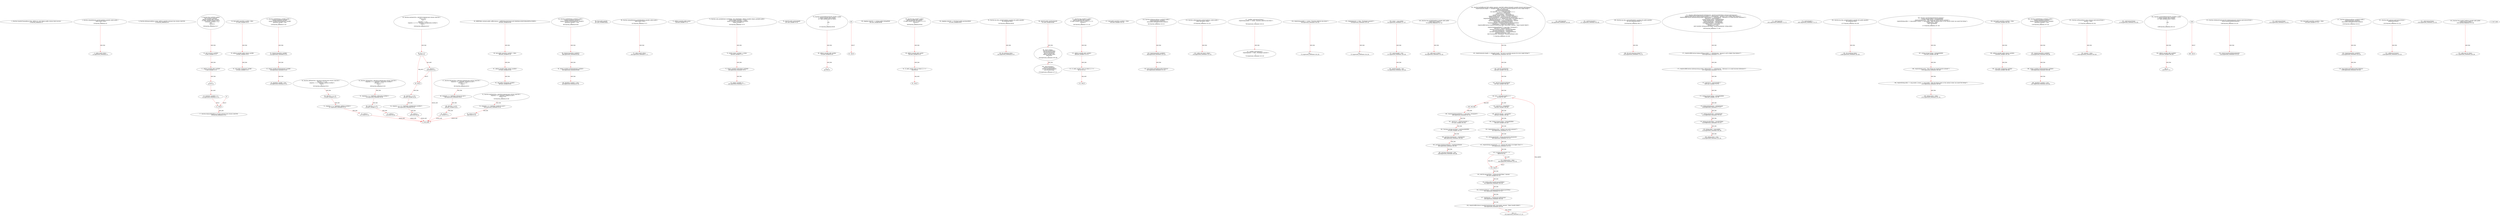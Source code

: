 digraph  {
13 [label="2_ function transferFrom(address from, address to, uint tokens) public returns (bool success);\n13-function_definition-3-3", method="transferFrom(address from,address to,uint tokens)", type_label=function_definition];
33 [label="3_ function unhandledsend_unchk14(address payable callee) public {\n    callee.send(5 ether);\n  }\n33-function_definition-4-6", method="unhandledsend_unchk14(address payable callee)", type_label=function_definition];
41 [label="4_ callee.send(5 ether);\n41-expression_statement-5-5", method="unhandledsend_unchk14(address payable callee)", type_label=expression_statement];
52 [label="8_ function allowance(address owner, address spender) external view returns (uint256);\n52-function_definition-9-9", method="allowance(address owner,address spender)", type_label=function_definition];
68 [label="9_ function bug_unchk30() public{\nuint receivers_unchk30;\naddress payable addr_unchk30;\nif (!addr_unchk30.send(42 ether))\n	{receivers_unchk30 +=1;}\nelse\n	{revert();}\n}\n68-function_definition-10-17", method="bug_unchk30()", type_label=function_definition];
72 [label="10_ uint receivers_unchk30;\n72-new_variable-11-11", method="bug_unchk30()", type_label=new_variable];
77 [label="11_ address payable addr_unchk30;\n77-new_variable-12-12", method="bug_unchk30()", type_label=new_variable];
82 [label="12_ if\n82-if-13-16", method="bug_unchk30()", type_label=if];
1456 [label="12_ end_if", method="bug_unchk30()", type_label=end_if];
92 [label="13_ receivers_unchk30 +=1;\n92-expression_statement-14-14", method="bug_unchk30()", type_label=expression_statement];
99 [label="17_ function balanceOf(address account) external view returns (uint256);\n99-function_definition-18-18", method="balanceOf(address account)", type_label=function_definition];
111 [label="18_ bool public payedOut_unchk8 = false;\n111-new_variable-19-19", method="", type_label=new_variable];
118 [label="19_ address payable public winner_unchk8;\n118-new_variable-20-20", method="", type_label=new_variable];
123 [label="20_ uint public winAmount_unchk8;\n123-new_variable-21-21", method="", type_label=new_variable];
128 [label="21_ function sendToWinner_unchk8() public {\n        require(!payedOut_unchk8);\n        winner_unchk8.send(winAmount_unchk8);\n        payedOut_unchk8 = true;\n    }\n128-function_definition-22-26", method="sendToWinner_unchk8()", type_label=function_definition];
132 [label="22_ require(!payedOut_unchk8);\n132-expression_statement-23-23", method="sendToWinner_unchk8()", type_label=expression_statement];
138 [label="23_ winner_unchk8.send(winAmount_unchk8);\n138-expression_statement-24-24", method="sendToWinner_unchk8()", type_label=expression_statement];
145 [label="24_ payedOut_unchk8 = true;\n145-expression_statement-25-25", method="sendToWinner_unchk8()", type_label=expression_statement];
162 [label="29_ function add(uint256 a, uint256 b) internal pure returns (uint256) {\n        uint256 c = a + b;\n        require(c >= a, \"SafeMath: addition overflow\");\n        return c;\n    }\n162-function_definition-30-34", method="add(uint256 a,uint256 b)", type_label=function_definition];
179 [label="30_ uint256 c = a + b;\n179-new_variable-31-31", method="add(uint256 a,uint256 b)", type_label=new_variable];
187 [label="31_ require(c >= a, \"SafeMath: addition overflow\");\n187-expression_statement-32-32", method="add(uint256 a,uint256 b)", type_label=expression_statement];
197 [label="32_ return c;\n197-return-33-33", method="add(uint256 a,uint256 b)", type_label=return];
199 [label="34_ function sub(uint256 a, uint256 b) internal pure returns (uint256) {\n        require(b <= a, \"SafeMath: subtraction overflow\");\n        uint256 c = a - b;\n        return c;\n    }\n199-function_definition-35-39", method="sub(uint256 a,uint256 b)", type_label=function_definition];
216 [label="35_ require(b <= a, \"SafeMath: subtraction overflow\");\n216-expression_statement-36-36", method="sub(uint256 a,uint256 b)", type_label=expression_statement];
226 [label="36_ uint256 c = a - b;\n226-new_variable-37-37", method="sub(uint256 a,uint256 b)", type_label=new_variable];
234 [label="37_ return c;\n234-return-38-38", method="sub(uint256 a,uint256 b)", type_label=return];
236 [label="39_ function mul(uint256 a, uint256 b) internal pure returns (uint256) {\n        if (a == 0) {\n            return 0;\n        }\n        uint256 c = a * b;\n        require(c / a == b, \"SafeMath: multiplication overflow\");\n        return c;\n    }\n236-function_definition-40-47", method="mul(uint256 a,uint256 b)", type_label=function_definition];
253 [label="40_ if_a == 0\n253-if-41-43", method="mul(uint256 a,uint256 b)", type_label=if];
1627 [label="40_ end_if", method="mul(uint256 a,uint256 b)", type_label=end_if];
258 [label="41_ return 0;\n258-return-42-42", method="mul(uint256 a,uint256 b)", type_label=return];
260 [label="43_ uint256 c = a * b;\n260-new_variable-44-44", method="mul(uint256 a,uint256 b)", type_label=new_variable];
268 [label="44_ require(c / a == b, \"SafeMath: multiplication overflow\");\n268-expression_statement-45-45", method="mul(uint256 a,uint256 b)", type_label=expression_statement];
280 [label="45_ return c;\n280-return-46-46", method="mul(uint256 a,uint256 b)", type_label=return];
282 [label="47_ function div(uint256 a, uint256 b) internal pure returns (uint256) {\n        require(b > 0, \"SafeMath: division by zero\");\n        uint256 c = a / b;\n        return c;\n    }\n282-function_definition-48-52", method="div(uint256 a,uint256 b)", type_label=function_definition];
299 [label="48_ require(b > 0, \"SafeMath: division by zero\");\n299-expression_statement-49-49", method="div(uint256 a,uint256 b)", type_label=expression_statement];
309 [label="49_ uint256 c = a / b;\n309-new_variable-50-50", method="div(uint256 a,uint256 b)", type_label=new_variable];
317 [label="50_ return c;\n317-return-51-51", method="div(uint256 a,uint256 b)", type_label=return];
319 [label="52_ function mod(uint256 a, uint256 b) internal pure returns (uint256) {\n        require(b != 0, \"SafeMath: modulo by zero\");\n        return a % b;\n    }\n319-function_definition-53-56", method="mod(uint256 a,uint256 b)", type_label=function_definition];
336 [label="53_ require(b != 0, \"SafeMath: modulo by zero\");\n336-expression_statement-54-54", method="mod(uint256 a,uint256 b)", type_label=expression_statement];
346 [label="54_ return a % b;\n346-return-55-55", method="mod(uint256 a,uint256 b)", type_label=return];
358 [label="59_ RaffleToken constant public raffleContract = RaffleToken(0x0C8cDC16973E88FAb31DD0FCB844DdF0e1056dE2);\n358-new_variable-60-60", method="", type_label=new_variable];
368 [label="60_ bool public payedOut_unchk32 = false;\n368-new_variable-61-61", method="", type_label=new_variable];
375 [label="61_ address payable public winner_unchk32;\n375-new_variable-62-62", method="", type_label=new_variable];
380 [label="62_ uint public winAmount_unchk32;\n380-new_variable-63-63", method="", type_label=new_variable];
385 [label="63_ function sendToWinner_unchk32() public {\n        require(!payedOut_unchk32);\n        winner_unchk32.send(winAmount_unchk32);\n        payedOut_unchk32 = true;\n    }\n385-function_definition-64-68", method="sendToWinner_unchk32()", type_label=function_definition];
389 [label="64_ require(!payedOut_unchk32);\n389-expression_statement-65-65", method="sendToWinner_unchk32()", type_label=expression_statement];
395 [label="65_ winner_unchk32.send(winAmount_unchk32);\n395-expression_statement-66-66", method="sendToWinner_unchk32()", type_label=expression_statement];
402 [label="66_ payedOut_unchk32 = true;\n402-expression_statement-67-67", method="sendToWinner_unchk32()", type_label=expression_statement];
407 [label="68_ bool public paused;\n407-new_variable-69-69", method="", type_label=new_variable];
412 [label="69_ function unhandledsend_unchk38(address payable callee) public {\n    callee.send(5 ether);\n  }\n412-function_definition-70-72", method="unhandledsend_unchk38(address payable callee)", type_label=function_definition];
420 [label="70_ callee.send(5 ether);\n420-expression_statement-71-71", method="unhandledsend_unchk38(address payable callee)", type_label=expression_statement];
428 [label="72_ address payable public owner;\n428-new_variable-73-73", method="", type_label=new_variable];
433 [label="73_ function cash_unchk46(uint roundIndex, uint subpotIndex, address payable winner_unchk46) public{\n        uint64 subpot_unchk46 = 3 ether;\n        winner_unchk46.send(subpot_unchk46);   \n        subpot_unchk46= 0;\n}\n433-function_definition-74-78", method="cash_unchk46(uint roundIndex,uint subpotIndex,address payable winner_unchk46)", type_label=function_definition];
449 [label="74_ uint64 subpot_unchk46 = 3 ether;\n449-new_variable-75-75", method="cash_unchk46(uint roundIndex,uint subpotIndex,address payable winner_unchk46)", type_label=new_variable];
456 [label="75_ winner_unchk46.send(subpot_unchk46);\n456-expression_statement-76-76", method="cash_unchk46(uint roundIndex,uint subpotIndex,address payable winner_unchk46)", type_label=expression_statement];
463 [label="76_ subpot_unchk46= 0;\n463-expression_statement-77-77", method="cash_unchk46(uint roundIndex,uint subpotIndex,address payable winner_unchk46)", type_label=expression_statement];
467 [label="78_ uint256 public nextListingId;\n467-new_variable-79-79", method="", type_label=new_variable];
472 [label="79_ function UncheckedExternalCall_unchk4 () public\n{  address payable addr_unchk4;\n   if (! addr_unchk4.send (42 ether))  \n      { \n      }\n	else\n      { \n      }\n}\n472-function_definition-80-88", method="UncheckedExternalCall_unchk4()", type_label=function_definition];
476 [label="80_ address payable addr_unchk4;\n476-new_variable-81-81", method="UncheckedExternalCall_unchk4()", type_label=new_variable];
481 [label="81_ if\n481-if-82-87", method="UncheckedExternalCall_unchk4()", type_label=if];
1855 [label="81_ end_if", method="UncheckedExternalCall_unchk4()", type_label=end_if];
492 [label="88_ mapping (uint256 => Listing) public listingsById;\n492-new_variable-89-89", method="", type_label=new_variable];
500 [label="89_ function bug_unchk7() public{\naddress payable addr_unchk7;\nif (!addr_unchk7.send (10 ether) || 1==1)\n	{revert();}\n}\n500-function_definition-90-94", method="bug_unchk7()", type_label=function_definition];
504 [label="90_ address payable addr_unchk7;\n504-new_variable-91-91", method="bug_unchk7()", type_label=new_variable];
509 [label="91_ if_!addr_unchk7.send (10 ether) || 1==1\n509-if-92-93", method="bug_unchk7()", type_label=if];
1883 [label="91_ end_if", method="bug_unchk7()", type_label=end_if];
525 [label="94_ mapping (uint256 => Purchase) public purchasesById;\n525-new_variable-95-95", method="", type_label=new_variable];
533 [label="95_ function my_func_unchk23(address payable dst) public payable{\n        dst.send(msg.value);\n    }\n533-function_definition-96-98", method="my_func_unchk23(address payable dst)", type_label=function_definition];
542 [label="96_ dst.send(msg.value);\n542-expression_statement-97-97", method="my_func_unchk23(address payable dst)", type_label=expression_statement];
551 [label="98_ uint256 public nextPurchaseId;\n551-new_variable-99-99", method="", type_label=new_variable];
556 [label="99_ struct Listing {\n        uint256 pricePerToken;\n        uint256 initialAmount;\n        uint256 amountLeft;\n        address payable seller;\n        bool active;\n    }\n556-expression_statement-100-106", method="Listing()", type_label=expression_statement];
578 [label="106_ struct Purchase {\n        uint256 totalAmount;\n        uint256 totalAmountPayed;\n        uint256 timestamp;\n    }\n578-expression_statement-107-111", method="Purchase()", type_label=expression_statement];
592 [label="111_ function bug_unchk31() public{\naddress payable addr_unchk31;\nif (!addr_unchk31.send (10 ether) || 1==1)\n	{revert();}\n}\n592-function_definition-112-116", method="bug_unchk31()", type_label=function_definition];
596 [label="112_ address payable addr_unchk31;\n596-new_variable-113-113", method="bug_unchk31()", type_label=new_variable];
601 [label="113_ if_!addr_unchk31.send (10 ether) || 1==1\n601-if-114-115", method="bug_unchk31()", type_label=if];
1975 [label="113_ end_if", method="bug_unchk31()", type_label=end_if];
635 [label="117_ bool public payedOut_unchk45 = false;\n635-new_variable-118-118", method="", type_label=new_variable];
642 [label="118_ function withdrawLeftOver_unchk45() public {\n        require(payedOut_unchk45);\n        msg.sender.send(address(this).balance);\n    }\n642-function_definition-119-122", method="withdrawLeftOver_unchk45()", type_label=function_definition];
646 [label="119_ require(payedOut_unchk45);\n646-expression_statement-120-120", method="withdrawLeftOver_unchk45()", type_label=expression_statement];
651 [label="120_ msg.sender.send(address(this).balance);\n651-expression_statement-121-121", method="withdrawLeftOver_unchk45()", type_label=expression_statement];
670 [label="123_ function callnotchecked_unchk13(address callee) public {\n    callee.call.value(1 ether);\n  }\n670-function_definition-124-126", method="callnotchecked_unchk13(address callee)", type_label=function_definition];
678 [label="124_ callee.call.value(1 ether);\n678-expression_statement-125-125", method="callnotchecked_unchk13(address callee)", type_label=expression_statement];
706 [label="127_ modifier onlyContractOwner {\n        require(msg.sender == owner, \"Function called by non-owner.\");\n        _;\n    }\n706-expression_statement-128-131", method="", type_label=expression_statement];
709 [label="128_ require(msg.sender == owner, \"Function called by non-owner.\");\n709-expression_statement-129-129", method="", type_label=expression_statement];
721 [label="129_ _;\n721-expression_statement-130-130", method="", type_label=expression_statement];
723 [label="131_ modifier onlyUnpaused {\n        require(paused == false, \"Exchange is paused.\");\n        _;\n    }\n723-expression_statement-132-135", method="", type_label=expression_statement];
726 [label="132_ require(paused == false, \"Exchange is paused.\");\n726-expression_statement-133-133", method="", type_label=expression_statement];
737 [label="133_ _;\n737-expression_statement-134-134", method="", type_label=expression_statement];
741 [label="136_ owner = msg.sender;\n741-expression_statement-137-137", method="", type_label=expression_statement];
747 [label="137_ nextListingId = 916;\n747-expression_statement-138-138", method="", type_label=expression_statement];
751 [label="138_ nextPurchaseId = 344;\n751-expression_statement-139-139", method="", type_label=expression_statement];
755 [label="140_ function bug_unchk39(address payable addr) public\n      {addr.send (4 ether); }\n755-function_definition-141-142", method="bug_unchk39(address payable addr)", type_label=function_definition];
763 [label="141_ addr.send (4 ether);\n763-expression_statement-142-142", method="bug_unchk39(address payable addr)", type_label=expression_statement];
771 [label="142_ function buyRaffle(uint256[] calldata amounts, uint256[] calldata listingIds) payable external onlyUnpaused {\n        require(amounts.length == listingIds.length, \"You have to provide amounts for every single listing!\");\n        uint256 totalAmount;\n        uint256 totalAmountPayed;\n        for (uint256 i = 0; i < listingIds.length; i++) {\n            uint256 id = listingIds[i];\n            uint256 amount = amounts[i];\n            Listing storage listing = listingsById[id];\n            require(listing.active, \"Listing is not active anymore!\");\n            listing.amountLeft = listing.amountLeft.sub(amount);\n            require(listing.amountLeft >= 0, \"Amount left needs to be higher than 0.\");\n            if(listing.amountLeft == 0) { listing.active = false; }\n            uint256 amountToPay = listing.pricePerToken * amount;\n            listing.seller.transfer(amountToPay);\n            totalAmountPayed = totalAmountPayed.add(amountToPay);\n            totalAmount = totalAmount.add(amount);\n            require(raffleContract.transferFrom(listing.seller, msg.sender, amount), 'Token transfer failed!');\n        }\n        require(totalAmountPayed <= msg.value, 'Overpayed!');\n        uint256 id = nextPurchaseId++;\n        Purchase storage purchase = purchasesById[id];\n        purchase.totalAmount = totalAmount;\n        purchase.totalAmountPayed = totalAmountPayed;\n        purchase.timestamp = now;\n        emit Purchased(id, totalAmount, totalAmountPayed, now);\n    }\n771-function_definition-143-168", method="buyRaffle(uint256[] calldata amounts,uint256[] calldata listingIds)", type_label=function_definition];
785 [label="142_ onlyUnpaused\n785-expression_statement-143-143", method="buyRaffle(uint256[] calldata amounts,uint256[] calldata listingIds)", type_label=expression_statement];
788 [label="143_ require(amounts.length == listingIds.length, \"You have to provide amounts for every single listing!\");\n788-expression_statement-144-144", method="buyRaffle(uint256[] calldata amounts,uint256[] calldata listingIds)", type_label=expression_statement];
802 [label="144_ uint256 totalAmount;\n802-new_variable-145-145", method="buyRaffle(uint256[] calldata amounts,uint256[] calldata listingIds)", type_label=new_variable];
807 [label="145_ uint256 totalAmountPayed;\n807-new_variable-146-146", method="buyRaffle(uint256[] calldata amounts,uint256[] calldata listingIds)", type_label=new_variable];
812 [label="146_ for(i < listingIds.length;;i++)\n812-for-147-160", method="buyRaffle(uint256[] calldata amounts,uint256[] calldata listingIds)", type_label=for];
2186 [label="146_ end_loop", method="buyRaffle(uint256[] calldata amounts,uint256[] calldata listingIds)", type_label=end_loop];
825 [label="146_ i++\n825-expression_statement-147-147", method="buyRaffle(uint256[] calldata amounts,uint256[] calldata listingIds)", type_label=expression_statement];
828 [label="147_ uint256 id = listingIds[i];\n828-new_variable-148-148", method="buyRaffle(uint256[] calldata amounts,uint256[] calldata listingIds)", type_label=new_variable];
836 [label="148_ uint256 amount = amounts[i];\n836-new_variable-149-149", method="buyRaffle(uint256[] calldata amounts,uint256[] calldata listingIds)", type_label=new_variable];
844 [label="149_ Listing storage listing = listingsById[id];\n844-new_variable-150-150", method="buyRaffle(uint256[] calldata amounts,uint256[] calldata listingIds)", type_label=new_variable];
853 [label="150_ require(listing.active, \"Listing is not active anymore!\");\n853-expression_statement-151-151", method="buyRaffle(uint256[] calldata amounts,uint256[] calldata listingIds)", type_label=expression_statement];
863 [label="151_ listing.amountLeft = listing.amountLeft.sub(amount);\n863-expression_statement-152-152", method="buyRaffle(uint256[] calldata amounts,uint256[] calldata listingIds)", type_label=expression_statement];
876 [label="152_ require(listing.amountLeft >= 0, \"Amount left needs to be higher than 0.\");\n876-expression_statement-153-153", method="buyRaffle(uint256[] calldata amounts,uint256[] calldata listingIds)", type_label=expression_statement];
888 [label="153_ if_listing.amountLeft == 0\n888-if-154-154", method="buyRaffle(uint256[] calldata amounts,uint256[] calldata listingIds)", type_label=if];
2262 [label="153_ end_if", method="buyRaffle(uint256[] calldata amounts,uint256[] calldata listingIds)", type_label=end_if];
895 [label="153_ listing.active = false;\n895-expression_statement-154-154", method="buyRaffle(uint256[] calldata amounts,uint256[] calldata listingIds)", type_label=expression_statement];
902 [label="154_ uint256 amountToPay = listing.pricePerToken * amount;\n902-new_variable-155-155", method="buyRaffle(uint256[] calldata amounts,uint256[] calldata listingIds)", type_label=new_variable];
912 [label="155_ listing.seller.transfer(amountToPay);\n912-expression_statement-156-156", method="buyRaffle(uint256[] calldata amounts,uint256[] calldata listingIds)", type_label=expression_statement];
921 [label="156_ totalAmountPayed = totalAmountPayed.add(amountToPay);\n921-expression_statement-157-157", method="buyRaffle(uint256[] calldata amounts,uint256[] calldata listingIds)", type_label=expression_statement];
930 [label="157_ totalAmount = totalAmount.add(amount);\n930-expression_statement-158-158", method="buyRaffle(uint256[] calldata amounts,uint256[] calldata listingIds)", type_label=expression_statement];
939 [label="158_ require(raffleContract.transferFrom(listing.seller, msg.sender, amount), 'Token transfer failed!');\n939-expression_statement-159-159", method="buyRaffle(uint256[] calldata amounts,uint256[] calldata listingIds)", type_label=expression_statement];
960 [label="160_ require(totalAmountPayed <= msg.value, 'Overpayed!');\n960-expression_statement-161-161", method="buyRaffle(uint256[] calldata amounts,uint256[] calldata listingIds)", type_label=expression_statement];
972 [label="161_ uint256 id = nextPurchaseId++;\n972-new_variable-162-162", method="buyRaffle(uint256[] calldata amounts,uint256[] calldata listingIds)", type_label=new_variable];
977 [label="161_ nextPurchaseId++\n977-expression_statement-162-162", method="buyRaffle(uint256[] calldata amounts,uint256[] calldata listingIds)", type_label=expression_statement];
979 [label="162_ Purchase storage purchase = purchasesById[id];\n979-new_variable-163-163", method="buyRaffle(uint256[] calldata amounts,uint256[] calldata listingIds)", type_label=new_variable];
988 [label="163_ purchase.totalAmount = totalAmount;\n988-expression_statement-164-164", method="buyRaffle(uint256[] calldata amounts,uint256[] calldata listingIds)", type_label=expression_statement];
994 [label="164_ purchase.totalAmountPayed = totalAmountPayed;\n994-expression_statement-165-165", method="buyRaffle(uint256[] calldata amounts,uint256[] calldata listingIds)", type_label=expression_statement];
1000 [label="165_ purchase.timestamp = now;\n1000-expression_statement-166-166", method="buyRaffle(uint256[] calldata amounts,uint256[] calldata listingIds)", type_label=expression_statement];
1016 [label="168_ function my_func_uncheck36(address payable dst) public payable{\n        dst.call.value(msg.value)(\"\");\n    }\n1016-function_definition-169-171", method="my_func_uncheck36(address payable dst)", type_label=function_definition];
1025 [label="169_ dst.call.value(msg.value)(\"\");\n1025-expression_statement-170-170", method="my_func_uncheck36(address payable dst)", type_label=expression_statement];
1040 [label="171_ function addListing(uint256 initialAmount, uint256 pricePerToken) external onlyUnpaused {\n        require(raffleContract.balanceOf(msg.sender) >= initialAmount, \"Amount to sell is higher than balance!\");\n        require(raffleContract.allowance(msg.sender, address(this)) >= initialAmount, \"Allowance is to small (increase allowance)!\");\n        uint256 id = nextListingId++;\n        Listing storage listing = listingsById[id];\n        listing.initialAmount = initialAmount;\n        listing.amountLeft = initialAmount;\n        listing.pricePerToken = pricePerToken;\n        listing.seller = msg.sender;\n        listing.active = true;\n        emit Listed(id, listing.pricePerToken, listing.initialAmount, listing.seller);\n    }\n1040-function_definition-172-183", method="addListing(uint256 initialAmount,uint256 pricePerToken)", type_label=function_definition];
1051 [label="171_ onlyUnpaused\n1051-expression_statement-172-172", method="addListing(uint256 initialAmount,uint256 pricePerToken)", type_label=expression_statement];
1054 [label="172_ require(raffleContract.balanceOf(msg.sender) >= initialAmount, \"Amount to sell is higher than balance!\");\n1054-expression_statement-173-173", method="addListing(uint256 initialAmount,uint256 pricePerToken)", type_label=expression_statement];
1071 [label="173_ require(raffleContract.allowance(msg.sender, address(this)) >= initialAmount, \"Allowance is to small (increase allowance)!\");\n1071-expression_statement-174-174", method="addListing(uint256 initialAmount,uint256 pricePerToken)", type_label=expression_statement];
1092 [label="174_ uint256 id = nextListingId++;\n1092-new_variable-175-175", method="addListing(uint256 initialAmount,uint256 pricePerToken)", type_label=new_variable];
1097 [label="174_ nextListingId++\n1097-expression_statement-175-175", method="addListing(uint256 initialAmount,uint256 pricePerToken)", type_label=expression_statement];
1099 [label="175_ Listing storage listing = listingsById[id];\n1099-new_variable-176-176", method="addListing(uint256 initialAmount,uint256 pricePerToken)", type_label=new_variable];
1108 [label="176_ listing.initialAmount = initialAmount;\n1108-expression_statement-177-177", method="addListing(uint256 initialAmount,uint256 pricePerToken)", type_label=expression_statement];
1114 [label="177_ listing.amountLeft = initialAmount;\n1114-expression_statement-178-178", method="addListing(uint256 initialAmount,uint256 pricePerToken)", type_label=expression_statement];
1120 [label="178_ listing.pricePerToken = pricePerToken;\n1120-expression_statement-179-179", method="addListing(uint256 initialAmount,uint256 pricePerToken)", type_label=expression_statement];
1126 [label="179_ listing.seller = msg.sender;\n1126-expression_statement-180-180", method="addListing(uint256 initialAmount,uint256 pricePerToken)", type_label=expression_statement];
1134 [label="180_ listing.active = true;\n1134-expression_statement-181-181", method="addListing(uint256 initialAmount,uint256 pricePerToken)", type_label=expression_statement];
1157 [label="183_ function my_func_unchk35(address payable dst) public payable{\n        dst.send(msg.value);\n    }\n1157-function_definition-184-186", method="my_func_unchk35(address payable dst)", type_label=function_definition];
1166 [label="184_ dst.send(msg.value);\n1166-expression_statement-185-185", method="my_func_unchk35(address payable dst)", type_label=expression_statement];
1175 [label="186_ function cancelListing(uint256 id) external {\n        Listing storage listing = listingsById[id];\n        require(listing.active, \"This listing was turned inactive already!\");\n        require(listing.seller == msg.sender || owner == msg.sender, \"Only the listing owner or the contract owner can cancel the listing!\");\n        listing.active = false;\n        emit Canceled(id);\n    }\n1175-function_definition-187-193", method="cancelListing(uint256 id)", type_label=function_definition];
1183 [label="187_ Listing storage listing = listingsById[id];\n1183-new_variable-188-188", method="cancelListing(uint256 id)", type_label=new_variable];
1192 [label="188_ require(listing.active, \"This listing was turned inactive already!\");\n1192-expression_statement-189-189", method="cancelListing(uint256 id)", type_label=expression_statement];
1202 [label="189_ require(listing.seller == msg.sender || owner == msg.sender, \"Only the listing owner or the contract owner can cancel the listing!\");\n1202-expression_statement-190-190", method="cancelListing(uint256 id)", type_label=expression_statement];
1222 [label="190_ listing.active = false;\n1222-expression_statement-191-191", method="cancelListing(uint256 id)", type_label=expression_statement];
1233 [label="193_ bool public payedOut_unchk44 = false;\n1233-new_variable-194-194", method="", type_label=new_variable];
1240 [label="194_ address payable public winner_unchk44;\n1240-new_variable-195-195", method="", type_label=new_variable];
1245 [label="195_ uint public winAmount_unchk44;\n1245-new_variable-196-196", method="", type_label=new_variable];
1250 [label="196_ function sendToWinner_unchk44() public {\n        require(!payedOut_unchk44);\n        winner_unchk44.send(winAmount_unchk44);\n        payedOut_unchk44 = true;\n    }\n1250-function_definition-197-201", method="sendToWinner_unchk44()", type_label=function_definition];
1254 [label="197_ require(!payedOut_unchk44);\n1254-expression_statement-198-198", method="sendToWinner_unchk44()", type_label=expression_statement];
1260 [label="198_ winner_unchk44.send(winAmount_unchk44);\n1260-expression_statement-199-199", method="sendToWinner_unchk44()", type_label=expression_statement];
1267 [label="199_ payedOut_unchk44 = true;\n1267-expression_statement-200-200", method="sendToWinner_unchk44()", type_label=expression_statement];
1272 [label="201_ function setPaused(bool value) external onlyContractOwner {\n        paused = value;\n    }\n1272-function_definition-202-204", method="setPaused(bool value)", type_label=function_definition];
1279 [label="201_ onlyContractOwner\n1279-expression_statement-202-202", method="setPaused(bool value)", type_label=expression_statement];
1282 [label="202_ paused = value;\n1282-expression_statement-203-203", method="setPaused(bool value)", type_label=expression_statement];
1286 [label="204_ function UncheckedExternalCall_unchk40 () public\n{  address payable addr_unchk40;\n   if (! addr_unchk40.send (2 ether))  \n      { \n      }\n	else\n      { \n      }\n}\n1286-function_definition-205-213", method="UncheckedExternalCall_unchk40()", type_label=function_definition];
1290 [label="205_ address payable addr_unchk40;\n1290-new_variable-206-206", method="UncheckedExternalCall_unchk40()", type_label=new_variable];
1295 [label="206_ if\n1295-if-207-212", method="UncheckedExternalCall_unchk40()", type_label=if];
2669 [label="206_ end_if", method="UncheckedExternalCall_unchk40()", type_label=end_if];
1306 [label="213_ function withdrawFunds(uint256 withdrawAmount) external onlyContractOwner {\n        owner.transfer(withdrawAmount);\n    }\n1306-function_definition-214-216", method="withdrawFunds(uint256 withdrawAmount)", type_label=function_definition];
1313 [label="213_ onlyContractOwner\n1313-expression_statement-214-214", method="withdrawFunds(uint256 withdrawAmount)", type_label=expression_statement];
1316 [label="214_ owner.transfer(withdrawAmount);\n1316-expression_statement-215-215", method="withdrawFunds(uint256 withdrawAmount)", type_label=expression_statement];
1323 [label="216_ bool public payedOut_unchk33 = false;\n1323-new_variable-217-217", method="", type_label=new_variable];
1330 [label="217_ function withdrawLeftOver_unchk33() public {\n        require(payedOut_unchk33);\n        msg.sender.send(address(this).balance);\n    }\n1330-function_definition-218-221", method="withdrawLeftOver_unchk33()", type_label=function_definition];
1334 [label="218_ require(payedOut_unchk33);\n1334-expression_statement-219-219", method="withdrawLeftOver_unchk33()", type_label=expression_statement];
1339 [label="219_ msg.sender.send(address(this).balance);\n1339-expression_statement-220-220", method="withdrawLeftOver_unchk33()", type_label=expression_statement];
1352 [label="221_ function kill() external onlyContractOwner {\n        selfdestruct(owner);\n    }\n1352-function_definition-222-224", method="kill()", type_label=function_definition];
1355 [label="221_ onlyContractOwner\n1355-expression_statement-222-222", method="kill()", type_label=expression_statement];
1358 [label="222_ selfdestruct(owner);\n1358-expression_statement-223-223", method="kill()", type_label=expression_statement];
1363 [label="224_ function bug_unchk27(address payable addr) public\n      {addr.send (42 ether); }\n1363-function_definition-225-226", method="bug_unchk27(address payable addr)", type_label=function_definition];
1371 [label="225_ addr.send (42 ether);\n1371-expression_statement-226-226", method="bug_unchk27(address payable addr)", type_label=expression_statement];
1 [label="0_ start_node", method="", type_label=start];
2 [label="0_ exit_node", method="", type_label=exit];
97;
491;
1305;
33 -> 41  [color=red, controlflow_type=next_line, edge_type=CFG_edge, key=0, label=next_line];
68 -> 72  [color=red, controlflow_type=next_line, edge_type=CFG_edge, key=0, label=next_line];
72 -> 77  [color=red, controlflow_type=next_line, edge_type=CFG_edge, key=0, label=next_line];
77 -> 82  [color=red, controlflow_type=next_line, edge_type=CFG_edge, key=0, label=next_line];
82 -> 92  [color=red, controlflow_type=pos_next, edge_type=CFG_edge, key=0, label=pos_next];
1456 -> 99  [color=red, controlflow_type=next_line, edge_type=CFG_edge, key=0, label=next_line];
92 -> 1456  [color=red, controlflow_type=end_if, edge_type=CFG_edge, key=0, label=end_if];
111 -> 118  [color=red, controlflow_type=next_line, edge_type=CFG_edge, key=0, label=next_line];
118 -> 123  [color=red, controlflow_type=next_line, edge_type=CFG_edge, key=0, label=next_line];
128 -> 132  [color=red, controlflow_type=next_line, edge_type=CFG_edge, key=0, label=next_line];
132 -> 138  [color=red, controlflow_type=next_line, edge_type=CFG_edge, key=0, label=next_line];
138 -> 145  [color=red, controlflow_type=next_line, edge_type=CFG_edge, key=0, label=next_line];
162 -> 179  [color=red, controlflow_type=next_line, edge_type=CFG_edge, key=0, label=next_line];
179 -> 187  [color=red, controlflow_type=next_line, edge_type=CFG_edge, key=0, label=next_line];
187 -> 197  [color=red, controlflow_type=next_line, edge_type=CFG_edge, key=0, label=next_line];
197 -> 2  [color=red, controlflow_type=return_exit, edge_type=CFG_edge, key=0, label=return_exit];
199 -> 216  [color=red, controlflow_type=next_line, edge_type=CFG_edge, key=0, label=next_line];
216 -> 226  [color=red, controlflow_type=next_line, edge_type=CFG_edge, key=0, label=next_line];
226 -> 234  [color=red, controlflow_type=next_line, edge_type=CFG_edge, key=0, label=next_line];
234 -> 2  [color=red, controlflow_type=return_exit, edge_type=CFG_edge, key=0, label=return_exit];
236 -> 253  [color=red, controlflow_type=next_line, edge_type=CFG_edge, key=0, label=next_line];
253 -> 258  [color=red, controlflow_type=pos_next, edge_type=CFG_edge, key=0, label=pos_next];
253 -> 1627  [color=red, controlflow_type=neg_next, edge_type=CFG_edge, key=0, label=neg_next];
1627 -> 260  [color=red, controlflow_type=next_line, edge_type=CFG_edge, key=0, label=next_line];
258 -> 1627  [color=red, controlflow_type=end_if, edge_type=CFG_edge, key=0, label=end_if];
258 -> 2  [color=red, controlflow_type=return_exit, edge_type=CFG_edge, key=0, label=return_exit];
260 -> 268  [color=red, controlflow_type=next_line, edge_type=CFG_edge, key=0, label=next_line];
268 -> 280  [color=red, controlflow_type=next_line, edge_type=CFG_edge, key=0, label=next_line];
280 -> 2  [color=red, controlflow_type=return_exit, edge_type=CFG_edge, key=0, label=return_exit];
282 -> 299  [color=red, controlflow_type=next_line, edge_type=CFG_edge, key=0, label=next_line];
299 -> 309  [color=red, controlflow_type=next_line, edge_type=CFG_edge, key=0, label=next_line];
309 -> 317  [color=red, controlflow_type=next_line, edge_type=CFG_edge, key=0, label=next_line];
317 -> 2  [color=red, controlflow_type=return_exit, edge_type=CFG_edge, key=0, label=return_exit];
319 -> 336  [color=red, controlflow_type=next_line, edge_type=CFG_edge, key=0, label=next_line];
336 -> 346  [color=red, controlflow_type=next_line, edge_type=CFG_edge, key=0, label=next_line];
346 -> 2  [color=red, controlflow_type=return_exit, edge_type=CFG_edge, key=0, label=return_exit];
358 -> 368  [color=red, controlflow_type=next_line, edge_type=CFG_edge, key=0, label=next_line];
368 -> 375  [color=red, controlflow_type=next_line, edge_type=CFG_edge, key=0, label=next_line];
375 -> 380  [color=red, controlflow_type=next_line, edge_type=CFG_edge, key=0, label=next_line];
385 -> 389  [color=red, controlflow_type=next_line, edge_type=CFG_edge, key=0, label=next_line];
389 -> 395  [color=red, controlflow_type=next_line, edge_type=CFG_edge, key=0, label=next_line];
395 -> 402  [color=red, controlflow_type=next_line, edge_type=CFG_edge, key=0, label=next_line];
412 -> 420  [color=red, controlflow_type=next_line, edge_type=CFG_edge, key=0, label=next_line];
433 -> 449  [color=red, controlflow_type=next_line, edge_type=CFG_edge, key=0, label=next_line];
449 -> 456  [color=red, controlflow_type=next_line, edge_type=CFG_edge, key=0, label=next_line];
456 -> 463  [color=red, controlflow_type=next_line, edge_type=CFG_edge, key=0, label=next_line];
472 -> 476  [color=red, controlflow_type=next_line, edge_type=CFG_edge, key=0, label=next_line];
476 -> 481  [color=red, controlflow_type=next_line, edge_type=CFG_edge, key=0, label=next_line];
500 -> 504  [color=red, controlflow_type=next_line, edge_type=CFG_edge, key=0, label=next_line];
504 -> 509  [color=red, controlflow_type=next_line, edge_type=CFG_edge, key=0, label=next_line];
509 -> 1883  [color=red, controlflow_type=neg_next, edge_type=CFG_edge, key=0, label=neg_next];
533 -> 542  [color=red, controlflow_type=next_line, edge_type=CFG_edge, key=0, label=next_line];
551 -> 556  [color=red, controlflow_type=next_line, edge_type=CFG_edge, key=0, label=next_line];
556 -> 578  [color=red, controlflow_type=next_line, edge_type=CFG_edge, key=0, label=next_line];
592 -> 596  [color=red, controlflow_type=next_line, edge_type=CFG_edge, key=0, label=next_line];
596 -> 601  [color=red, controlflow_type=next_line, edge_type=CFG_edge, key=0, label=next_line];
601 -> 1975  [color=red, controlflow_type=neg_next, edge_type=CFG_edge, key=0, label=neg_next];
642 -> 646  [color=red, controlflow_type=next_line, edge_type=CFG_edge, key=0, label=next_line];
646 -> 651  [color=red, controlflow_type=next_line, edge_type=CFG_edge, key=0, label=next_line];
670 -> 678  [color=red, controlflow_type=next_line, edge_type=CFG_edge, key=0, label=next_line];
706 -> 723  [color=red, controlflow_type=next_line, edge_type=CFG_edge, key=0, label=next_line];
709 -> 721  [color=red, controlflow_type=next_line, edge_type=CFG_edge, key=0, label=next_line];
726 -> 737  [color=red, controlflow_type=next_line, edge_type=CFG_edge, key=0, label=next_line];
741 -> 747  [color=red, controlflow_type=next_line, edge_type=CFG_edge, key=0, label=next_line];
747 -> 751  [color=red, controlflow_type=next_line, edge_type=CFG_edge, key=0, label=next_line];
755 -> 763  [color=red, controlflow_type=next_line, edge_type=CFG_edge, key=0, label=next_line];
771 -> 788  [color=red, controlflow_type=next_line, edge_type=CFG_edge, key=0, label=next_line];
788 -> 802  [color=red, controlflow_type=next_line, edge_type=CFG_edge, key=0, label=next_line];
802 -> 807  [color=red, controlflow_type=next_line, edge_type=CFG_edge, key=0, label=next_line];
807 -> 812  [color=red, controlflow_type=next_line, edge_type=CFG_edge, key=0, label=next_line];
812 -> 828  [color=red, controlflow_type=pos_next, edge_type=CFG_edge, key=0, label=pos_next];
812 -> 2186  [color=red, controlflow_type=neg_next, edge_type=CFG_edge, key=0, label=neg_next];
2186 -> 960  [color=red, controlflow_type=next_line, edge_type=CFG_edge, key=0, label=next_line];
825 -> 812  [color=red, controlflow_type=loop_update, edge_type=CFG_edge, key=0, label=loop_update];
828 -> 836  [color=red, controlflow_type=next_line, edge_type=CFG_edge, key=0, label=next_line];
836 -> 844  [color=red, controlflow_type=next_line, edge_type=CFG_edge, key=0, label=next_line];
844 -> 853  [color=red, controlflow_type=next_line, edge_type=CFG_edge, key=0, label=next_line];
853 -> 863  [color=red, controlflow_type=next_line, edge_type=CFG_edge, key=0, label=next_line];
863 -> 876  [color=red, controlflow_type=next_line, edge_type=CFG_edge, key=0, label=next_line];
876 -> 888  [color=red, controlflow_type=next_line, edge_type=CFG_edge, key=0, label=next_line];
888 -> 895  [color=red, controlflow_type=pos_next, edge_type=CFG_edge, key=0, label=pos_next];
888 -> 2262  [color=red, controlflow_type=neg_next, edge_type=CFG_edge, key=0, label=neg_next];
2262 -> 902  [color=red, controlflow_type=next_line, edge_type=CFG_edge, key=0, label=next_line];
895 -> 2262  [color=red, controlflow_type=end_if, edge_type=CFG_edge, key=0, label=end_if];
902 -> 912  [color=red, controlflow_type=next_line, edge_type=CFG_edge, key=0, label=next_line];
912 -> 921  [color=red, controlflow_type=next_line, edge_type=CFG_edge, key=0, label=next_line];
921 -> 930  [color=red, controlflow_type=next_line, edge_type=CFG_edge, key=0, label=next_line];
930 -> 939  [color=red, controlflow_type=next_line, edge_type=CFG_edge, key=0, label=next_line];
939 -> 825  [color=red, controlflow_type=loop_update, edge_type=CFG_edge, key=0, label=loop_update];
960 -> 972  [color=red, controlflow_type=next_line, edge_type=CFG_edge, key=0, label=next_line];
972 -> 979  [color=red, controlflow_type=next_line, edge_type=CFG_edge, key=0, label=next_line];
979 -> 988  [color=red, controlflow_type=next_line, edge_type=CFG_edge, key=0, label=next_line];
988 -> 994  [color=red, controlflow_type=next_line, edge_type=CFG_edge, key=0, label=next_line];
994 -> 1000  [color=red, controlflow_type=next_line, edge_type=CFG_edge, key=0, label=next_line];
1016 -> 1025  [color=red, controlflow_type=next_line, edge_type=CFG_edge, key=0, label=next_line];
1040 -> 1054  [color=red, controlflow_type=next_line, edge_type=CFG_edge, key=0, label=next_line];
1054 -> 1071  [color=red, controlflow_type=next_line, edge_type=CFG_edge, key=0, label=next_line];
1071 -> 1092  [color=red, controlflow_type=next_line, edge_type=CFG_edge, key=0, label=next_line];
1092 -> 1099  [color=red, controlflow_type=next_line, edge_type=CFG_edge, key=0, label=next_line];
1099 -> 1108  [color=red, controlflow_type=next_line, edge_type=CFG_edge, key=0, label=next_line];
1108 -> 1114  [color=red, controlflow_type=next_line, edge_type=CFG_edge, key=0, label=next_line];
1114 -> 1120  [color=red, controlflow_type=next_line, edge_type=CFG_edge, key=0, label=next_line];
1120 -> 1126  [color=red, controlflow_type=next_line, edge_type=CFG_edge, key=0, label=next_line];
1126 -> 1134  [color=red, controlflow_type=next_line, edge_type=CFG_edge, key=0, label=next_line];
1157 -> 1166  [color=red, controlflow_type=next_line, edge_type=CFG_edge, key=0, label=next_line];
1175 -> 1183  [color=red, controlflow_type=next_line, edge_type=CFG_edge, key=0, label=next_line];
1183 -> 1192  [color=red, controlflow_type=next_line, edge_type=CFG_edge, key=0, label=next_line];
1192 -> 1202  [color=red, controlflow_type=next_line, edge_type=CFG_edge, key=0, label=next_line];
1202 -> 1222  [color=red, controlflow_type=next_line, edge_type=CFG_edge, key=0, label=next_line];
1233 -> 1240  [color=red, controlflow_type=next_line, edge_type=CFG_edge, key=0, label=next_line];
1240 -> 1245  [color=red, controlflow_type=next_line, edge_type=CFG_edge, key=0, label=next_line];
1250 -> 1254  [color=red, controlflow_type=next_line, edge_type=CFG_edge, key=0, label=next_line];
1254 -> 1260  [color=red, controlflow_type=next_line, edge_type=CFG_edge, key=0, label=next_line];
1260 -> 1267  [color=red, controlflow_type=next_line, edge_type=CFG_edge, key=0, label=next_line];
1272 -> 1282  [color=red, controlflow_type=next_line, edge_type=CFG_edge, key=0, label=next_line];
1286 -> 1290  [color=red, controlflow_type=next_line, edge_type=CFG_edge, key=0, label=next_line];
1290 -> 1295  [color=red, controlflow_type=next_line, edge_type=CFG_edge, key=0, label=next_line];
1306 -> 1316  [color=red, controlflow_type=next_line, edge_type=CFG_edge, key=0, label=next_line];
1330 -> 1334  [color=red, controlflow_type=next_line, edge_type=CFG_edge, key=0, label=next_line];
1334 -> 1339  [color=red, controlflow_type=next_line, edge_type=CFG_edge, key=0, label=next_line];
1352 -> 1358  [color=red, controlflow_type=next_line, edge_type=CFG_edge, key=0, label=next_line];
1363 -> 1371  [color=red, controlflow_type=next_line, edge_type=CFG_edge, key=0, label=next_line];
97 -> 1456  [color=red, controlflow_type=end_if, edge_type=CFG_edge, key=0, label=end_if];
491 -> 1855  [color=red, controlflow_type=end_if, edge_type=CFG_edge, key=0, label=end_if];
1305 -> 2669  [color=red, controlflow_type=end_if, edge_type=CFG_edge, key=0, label=end_if];
}
